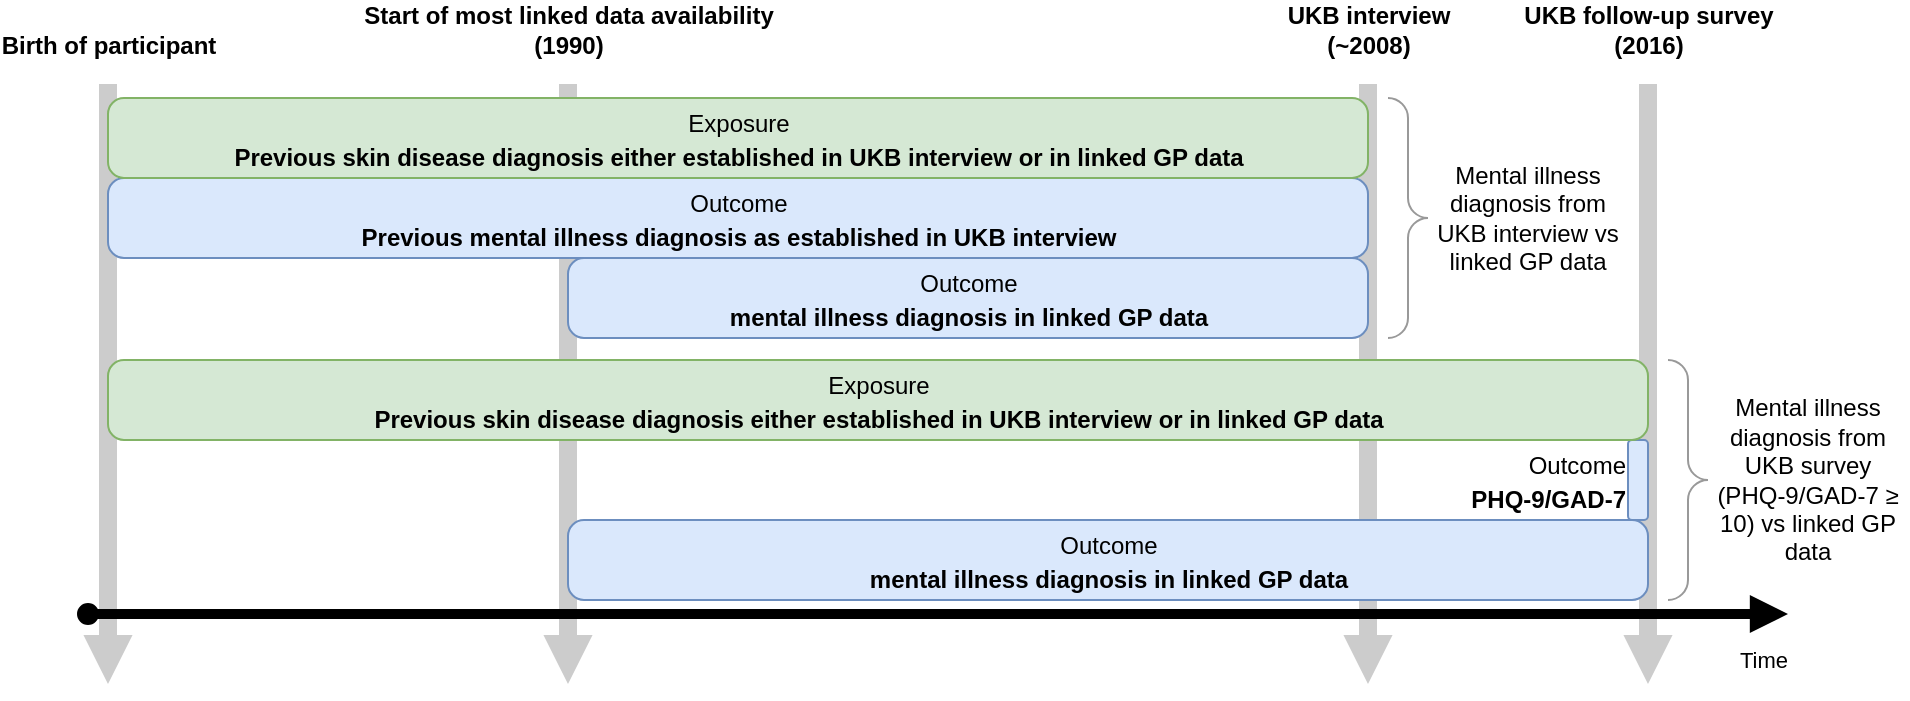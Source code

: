 <mxfile version="20.3.0" type="device" pages="2"><diagram name="main" id="rfESgbqFpovChh8tzEwj"><mxGraphModel dx="1868" dy="693" grid="1" gridSize="10" guides="1" tooltips="1" connect="1" arrows="1" fold="1" page="1" pageScale="1" pageWidth="850" pageHeight="1100" math="0" shadow="0"><root><mxCell id="fJ_Qk7RF9M5uFxna_Vtm-0"/><mxCell id="fJ_Qk7RF9M5uFxna_Vtm-1" parent="fJ_Qk7RF9M5uFxna_Vtm-0"/><mxCell id="t7JyDdGjzsAH551drmnE-2" value="&lt;div&gt;&lt;b style=&quot;background-color: initial;&quot;&gt;Birth of participant&lt;/b&gt;&lt;br&gt;&lt;/div&gt;" style="endArrow=block;html=1;strokeWidth=9;fontSize=12;endSize=1;endFill=1;startSize=6;fillColor=#f5f5f5;strokeColor=#CCCCCC;labelPosition=center;verticalLabelPosition=top;align=center;verticalAlign=bottom;labelBorderColor=none;labelBackgroundColor=none;orthogonalLoop=0;anchorPointDirection=0;" parent="fJ_Qk7RF9M5uFxna_Vtm-1" edge="1"><mxGeometry x="-1" y="-10" width="50" height="50" relative="1" as="geometry"><mxPoint x="10" y="260" as="sourcePoint"/><mxPoint x="10" y="560" as="targetPoint"/><mxPoint x="10" y="-10" as="offset"/></mxGeometry></mxCell><mxCell id="t7JyDdGjzsAH551drmnE-0" value="&lt;div&gt;&lt;b&gt;UKB follow-up survey&lt;/b&gt;&lt;/div&gt;&lt;div&gt;&lt;b&gt;(2016)&lt;/b&gt;&lt;/div&gt;" style="endArrow=block;html=1;strokeWidth=9;fontSize=12;endSize=1;endFill=1;startSize=6;fillColor=#f5f5f5;strokeColor=#CCCCCC;labelPosition=center;verticalLabelPosition=top;align=center;verticalAlign=bottom;labelBorderColor=none;labelBackgroundColor=none;orthogonalLoop=0;anchorPointDirection=0;" parent="fJ_Qk7RF9M5uFxna_Vtm-1" edge="1"><mxGeometry x="-1" y="-10" width="50" height="50" relative="1" as="geometry"><mxPoint x="780" y="260" as="sourcePoint"/><mxPoint x="780" y="560" as="targetPoint"/><mxPoint x="10" y="-10" as="offset"/></mxGeometry></mxCell><mxCell id="t7JyDdGjzsAH551drmnE-1" value="&lt;div&gt;&lt;b style=&quot;background-color: initial;&quot;&gt;Start of most linked data availability&lt;br&gt;(1990)&lt;/b&gt;&lt;br&gt;&lt;/div&gt;" style="endArrow=block;html=1;strokeWidth=9;fontSize=12;endSize=1;endFill=1;startSize=6;fillColor=#f5f5f5;strokeColor=#CCCCCC;labelPosition=center;verticalLabelPosition=top;align=center;verticalAlign=bottom;labelBorderColor=none;labelBackgroundColor=none;orthogonalLoop=0;anchorPointDirection=0;" parent="fJ_Qk7RF9M5uFxna_Vtm-1" edge="1"><mxGeometry x="-1" y="-10" width="50" height="50" relative="1" as="geometry"><mxPoint x="240" y="260" as="sourcePoint"/><mxPoint x="240" y="560" as="targetPoint"/><mxPoint x="10" y="-10" as="offset"/></mxGeometry></mxCell><mxCell id="fJ_Qk7RF9M5uFxna_Vtm-2" value="&lt;div&gt;&lt;b&gt;UKB interview&lt;/b&gt;&lt;/div&gt;&lt;div&gt;&lt;b&gt;(~2008)&lt;/b&gt;&lt;/div&gt;" style="endArrow=block;html=1;strokeWidth=9;fontSize=12;endSize=1;endFill=1;startSize=6;fillColor=#f5f5f5;strokeColor=#CCCCCC;labelPosition=center;verticalLabelPosition=top;align=center;verticalAlign=bottom;labelBorderColor=none;labelBackgroundColor=none;orthogonalLoop=0;anchorPointDirection=0;" parent="fJ_Qk7RF9M5uFxna_Vtm-1" edge="1"><mxGeometry x="-1" y="-10" width="50" height="50" relative="1" as="geometry"><mxPoint x="640" y="260" as="sourcePoint"/><mxPoint x="640" y="560" as="targetPoint"/><mxPoint x="10" y="-10" as="offset"/></mxGeometry></mxCell><mxCell id="fJ_Qk7RF9M5uFxna_Vtm-5" value="Time" style="endArrow=block;html=1;startArrow=oval;startFill=1;strokeWidth=5;endFill=1;labelPosition=right;verticalLabelPosition=bottom;align=left;verticalAlign=top;" parent="fJ_Qk7RF9M5uFxna_Vtm-1" edge="1"><mxGeometry x="0.938" y="-10" width="50" height="50" relative="1" as="geometry"><mxPoint y="525" as="sourcePoint"/><mxPoint x="850" y="525" as="targetPoint"/><mxPoint as="offset"/></mxGeometry></mxCell><mxCell id="fJ_Qk7RF9M5uFxna_Vtm-9" value="&lt;font&gt;&lt;span style=&quot;font-size: 12px&quot;&gt;Outcome&lt;br&gt;&lt;b&gt;Previous mental illness diagnosis as established in UKB interview&lt;/b&gt;&lt;br&gt;&lt;/span&gt;&lt;/font&gt;" style="rounded=1;html=1;fontSize=14;fillColor=#dae8fc;strokeColor=#6c8ebf;arcSize=20;labelPosition=center;verticalLabelPosition=middle;align=center;verticalAlign=middle;absoluteArcSize=0;gradientDirection=west;" parent="fJ_Qk7RF9M5uFxna_Vtm-1" vertex="1"><mxGeometry x="10" y="307" width="630" height="40" as="geometry"/></mxCell><mxCell id="t7JyDdGjzsAH551drmnE-3" value="&lt;font&gt;&lt;span style=&quot;font-size: 12px&quot;&gt;Outcome&lt;br&gt;&lt;b&gt;mental illness diagnosis in linked GP data&lt;/b&gt;&lt;/span&gt;&lt;/font&gt;" style="rounded=1;html=1;fontSize=14;fillColor=#dae8fc;strokeColor=#6c8ebf;arcSize=20;labelPosition=center;verticalLabelPosition=middle;align=center;verticalAlign=middle;absoluteArcSize=0;gradientDirection=west;" parent="fJ_Qk7RF9M5uFxna_Vtm-1" vertex="1"><mxGeometry x="240" y="347" width="400" height="40" as="geometry"/></mxCell><mxCell id="t7JyDdGjzsAH551drmnE-4" value="&lt;font&gt;&lt;span style=&quot;font-size: 12px&quot;&gt;Outcome&lt;br&gt;&lt;/span&gt;&lt;b style=&quot;font-size: 12px;&quot;&gt;PHQ-9/GAD-7&lt;/b&gt;&lt;span style=&quot;font-size: 12px&quot;&gt;&lt;br&gt;&lt;/span&gt;&lt;/font&gt;" style="rounded=1;html=1;fontSize=14;fillColor=#dae8fc;strokeColor=#6c8ebf;arcSize=20;labelPosition=left;verticalLabelPosition=middle;align=right;verticalAlign=middle;absoluteArcSize=0;gradientDirection=west;" parent="fJ_Qk7RF9M5uFxna_Vtm-1" vertex="1"><mxGeometry x="770" y="438" width="10" height="40" as="geometry"/></mxCell><mxCell id="t7JyDdGjzsAH551drmnE-6" value="&lt;font&gt;&lt;span style=&quot;font-size: 12px&quot;&gt;Exposure&lt;br&gt;&lt;b&gt;Previous skin disease diagnosis either established in UKB interview or in linked GP data&lt;/b&gt;&lt;br&gt;&lt;/span&gt;&lt;/font&gt;" style="rounded=1;html=1;fontSize=14;fillColor=#d5e8d4;strokeColor=#82b366;arcSize=20;labelPosition=center;verticalLabelPosition=middle;align=center;verticalAlign=middle;absoluteArcSize=0;gradientDirection=west;" parent="fJ_Qk7RF9M5uFxna_Vtm-1" vertex="1"><mxGeometry x="10" y="267" width="630" height="40" as="geometry"/></mxCell><mxCell id="t7JyDdGjzsAH551drmnE-7" value="&lt;font&gt;&lt;span style=&quot;font-size: 12px&quot;&gt;Exposure&lt;br&gt;&lt;b&gt;Previous skin disease diagnosis either established in UKB interview or in linked GP data&lt;/b&gt;&lt;br&gt;&lt;/span&gt;&lt;/font&gt;" style="rounded=1;html=1;fontSize=14;fillColor=#d5e8d4;strokeColor=#82b366;arcSize=20;labelPosition=center;verticalLabelPosition=middle;align=center;verticalAlign=middle;absoluteArcSize=0;gradientDirection=west;" parent="fJ_Qk7RF9M5uFxna_Vtm-1" vertex="1"><mxGeometry x="10" y="398" width="770" height="40" as="geometry"/></mxCell><mxCell id="t7JyDdGjzsAH551drmnE-8" value="" style="verticalLabelPosition=bottom;shadow=0;dashed=0;align=center;html=1;verticalAlign=top;strokeWidth=1;shape=mxgraph.mockup.markup.curlyBrace;strokeColor=#999999;gradientColor=#FFFFFF;gradientDirection=west;rotation=90;" parent="fJ_Qk7RF9M5uFxna_Vtm-1" vertex="1"><mxGeometry x="600" y="317" width="120" height="20" as="geometry"/></mxCell><mxCell id="t7JyDdGjzsAH551drmnE-9" value="Mental illness diagnosis from UKB interview vs linked GP data" style="text;html=1;strokeColor=none;fillColor=none;align=center;verticalAlign=middle;whiteSpace=wrap;rounded=0;" parent="fJ_Qk7RF9M5uFxna_Vtm-1" vertex="1"><mxGeometry x="670" y="312" width="100" height="30" as="geometry"/></mxCell><mxCell id="t7JyDdGjzsAH551drmnE-10" value="" style="verticalLabelPosition=bottom;shadow=0;dashed=0;align=center;html=1;verticalAlign=top;strokeWidth=1;shape=mxgraph.mockup.markup.curlyBrace;strokeColor=#999999;gradientColor=#FFFFFF;gradientDirection=west;rotation=90;" parent="fJ_Qk7RF9M5uFxna_Vtm-1" vertex="1"><mxGeometry x="740" y="448" width="120" height="20" as="geometry"/></mxCell><mxCell id="t7JyDdGjzsAH551drmnE-11" value="Mental illness diagnosis from UKB survey (PHQ-9/GAD-7&amp;nbsp;≥ 10) vs linked GP data" style="text;html=1;strokeColor=none;fillColor=none;align=center;verticalAlign=middle;whiteSpace=wrap;rounded=0;" parent="fJ_Qk7RF9M5uFxna_Vtm-1" vertex="1"><mxGeometry x="810" y="443" width="100" height="30" as="geometry"/></mxCell><mxCell id="4ONoWrAOlLLPhvP_aW3y-0" value="&lt;font&gt;&lt;span style=&quot;font-size: 12px&quot;&gt;Outcome&lt;br&gt;&lt;b&gt;mental illness diagnosis in linked GP data&lt;/b&gt;&lt;/span&gt;&lt;/font&gt;" style="rounded=1;html=1;fontSize=14;fillColor=#dae8fc;strokeColor=#6c8ebf;arcSize=20;labelPosition=center;verticalLabelPosition=middle;align=center;verticalAlign=middle;absoluteArcSize=0;gradientDirection=west;" parent="fJ_Qk7RF9M5uFxna_Vtm-1" vertex="1"><mxGeometry x="240" y="478" width="540" height="40" as="geometry"/></mxCell></root></mxGraphModel></diagram><diagram name="unformatted text" id="0l48Qco3ztJlfhk3q6IP"><mxGraphModel dx="1868" dy="693" grid="1" gridSize="10" guides="1" tooltips="1" connect="1" arrows="1" fold="1" page="1" pageScale="1" pageWidth="850" pageHeight="1100" math="0" shadow="0"><root><mxCell id="VN8wGn1sOBMpcUxOjqiC-0"/><mxCell id="VN8wGn1sOBMpcUxOjqiC-1" parent="VN8wGn1sOBMpcUxOjqiC-0"/><mxCell id="VN8wGn1sOBMpcUxOjqiC-2" value="Birth of participant&#10;" style="endArrow=block;strokeWidth=9;fontSize=12;endSize=1;endFill=1;startSize=6;fillColor=#f5f5f5;strokeColor=#CCCCCC;labelPosition=center;verticalLabelPosition=top;align=center;verticalAlign=bottom;labelBorderColor=none;labelBackgroundColor=none;orthogonalLoop=0;anchorPointDirection=0;" edge="1" parent="VN8wGn1sOBMpcUxOjqiC-1"><mxGeometry x="-1" y="-10" width="50" height="50" relative="1" as="geometry"><mxPoint x="10" y="260" as="sourcePoint"/><mxPoint x="10" y="560" as="targetPoint"/><mxPoint x="10" y="-10" as="offset"/></mxGeometry></mxCell><mxCell id="VN8wGn1sOBMpcUxOjqiC-3" value="UKB follow-up survey&#10;(2016)" style="endArrow=block;strokeWidth=9;fontSize=12;endSize=1;endFill=1;startSize=6;fillColor=#f5f5f5;strokeColor=#CCCCCC;labelPosition=center;verticalLabelPosition=top;align=center;verticalAlign=bottom;labelBorderColor=none;labelBackgroundColor=none;orthogonalLoop=0;anchorPointDirection=0;" edge="1" parent="VN8wGn1sOBMpcUxOjqiC-1"><mxGeometry x="-1" y="-10" width="50" height="50" relative="1" as="geometry"><mxPoint x="780" y="260" as="sourcePoint"/><mxPoint x="780" y="560" as="targetPoint"/><mxPoint x="10" y="-10" as="offset"/></mxGeometry></mxCell><mxCell id="VN8wGn1sOBMpcUxOjqiC-4" value="Start of most linked data availability&#10;(1990)&#10;" style="endArrow=block;strokeWidth=9;fontSize=12;endSize=1;endFill=1;startSize=6;fillColor=#f5f5f5;strokeColor=#CCCCCC;labelPosition=center;verticalLabelPosition=top;align=center;verticalAlign=bottom;labelBorderColor=none;labelBackgroundColor=none;orthogonalLoop=0;anchorPointDirection=0;" edge="1" parent="VN8wGn1sOBMpcUxOjqiC-1"><mxGeometry x="-1" y="-10" width="50" height="50" relative="1" as="geometry"><mxPoint x="240" y="260" as="sourcePoint"/><mxPoint x="240" y="560" as="targetPoint"/><mxPoint x="10" y="-10" as="offset"/></mxGeometry></mxCell><mxCell id="VN8wGn1sOBMpcUxOjqiC-5" value="UKB interview&#10;(~2008)" style="endArrow=block;strokeWidth=9;fontSize=12;endSize=1;endFill=1;startSize=6;fillColor=#f5f5f5;strokeColor=#CCCCCC;labelPosition=center;verticalLabelPosition=top;align=center;verticalAlign=bottom;labelBorderColor=none;labelBackgroundColor=none;orthogonalLoop=0;anchorPointDirection=0;" edge="1" parent="VN8wGn1sOBMpcUxOjqiC-1"><mxGeometry x="-1" y="-10" width="50" height="50" relative="1" as="geometry"><mxPoint x="640" y="260" as="sourcePoint"/><mxPoint x="640" y="560" as="targetPoint"/><mxPoint x="10" y="-10" as="offset"/></mxGeometry></mxCell><mxCell id="VN8wGn1sOBMpcUxOjqiC-6" value="Time" style="endArrow=block;startArrow=oval;startFill=1;strokeWidth=5;endFill=1;labelPosition=right;verticalLabelPosition=bottom;align=left;verticalAlign=top;" edge="1" parent="VN8wGn1sOBMpcUxOjqiC-1"><mxGeometry x="0.938" y="-10" width="50" height="50" relative="1" as="geometry"><mxPoint y="525" as="sourcePoint"/><mxPoint x="850" y="525" as="targetPoint"/><mxPoint as="offset"/></mxGeometry></mxCell><mxCell id="VN8wGn1sOBMpcUxOjqiC-7" value="Outcome&#10;Previous mental illness diagnosis as established in UKB interview" style="rounded=1;fontSize=14;fillColor=#dae8fc;strokeColor=#6c8ebf;arcSize=20;labelPosition=center;verticalLabelPosition=middle;align=center;verticalAlign=middle;absoluteArcSize=0;gradientDirection=west;" vertex="1" parent="VN8wGn1sOBMpcUxOjqiC-1"><mxGeometry x="10" y="307" width="630" height="40" as="geometry"/></mxCell><mxCell id="VN8wGn1sOBMpcUxOjqiC-8" value="Outcome&#10;mental illness diagnosis in linked GP data" style="rounded=1;fontSize=14;fillColor=#dae8fc;strokeColor=#6c8ebf;arcSize=20;labelPosition=center;verticalLabelPosition=middle;align=center;verticalAlign=middle;absoluteArcSize=0;gradientDirection=west;" vertex="1" parent="VN8wGn1sOBMpcUxOjqiC-1"><mxGeometry x="240" y="347" width="400" height="40" as="geometry"/></mxCell><mxCell id="VN8wGn1sOBMpcUxOjqiC-9" value="Outcome&#10;PHQ-9/GAD-7" style="rounded=1;fontSize=14;fillColor=#dae8fc;strokeColor=#6c8ebf;arcSize=20;labelPosition=left;verticalLabelPosition=middle;align=right;verticalAlign=middle;absoluteArcSize=0;gradientDirection=west;" vertex="1" parent="VN8wGn1sOBMpcUxOjqiC-1"><mxGeometry x="770" y="438" width="10" height="40" as="geometry"/></mxCell><mxCell id="VN8wGn1sOBMpcUxOjqiC-10" value="Exposure&#10;Previous skin disease diagnosis either established in UKB interview or in linked GP data" style="rounded=1;fontSize=14;fillColor=#d5e8d4;strokeColor=#82b366;arcSize=20;labelPosition=center;verticalLabelPosition=middle;align=center;verticalAlign=middle;absoluteArcSize=0;gradientDirection=west;" vertex="1" parent="VN8wGn1sOBMpcUxOjqiC-1"><mxGeometry x="10" y="267" width="630" height="40" as="geometry"/></mxCell><mxCell id="VN8wGn1sOBMpcUxOjqiC-11" value="Exposure&#10;Previous skin disease diagnosis either established in UKB interview or in linked GP data" style="rounded=1;fontSize=14;fillColor=#d5e8d4;strokeColor=#82b366;arcSize=20;labelPosition=center;verticalLabelPosition=middle;align=center;verticalAlign=middle;absoluteArcSize=0;gradientDirection=west;" vertex="1" parent="VN8wGn1sOBMpcUxOjqiC-1"><mxGeometry x="10" y="398" width="770" height="40" as="geometry"/></mxCell><mxCell id="VN8wGn1sOBMpcUxOjqiC-12" value="" style="verticalLabelPosition=bottom;shadow=0;dashed=0;align=center;verticalAlign=top;strokeWidth=1;shape=mxgraph.mockup.markup.curlyBrace;strokeColor=#999999;gradientColor=#FFFFFF;gradientDirection=west;rotation=90;" vertex="1" parent="VN8wGn1sOBMpcUxOjqiC-1"><mxGeometry x="600" y="317" width="120" height="20" as="geometry"/></mxCell><mxCell id="VN8wGn1sOBMpcUxOjqiC-13" value="Mental illness diagnosis from UKB interview vs linked GP data" style="text;strokeColor=none;fillColor=none;align=center;verticalAlign=middle;rounded=0;" vertex="1" parent="VN8wGn1sOBMpcUxOjqiC-1"><mxGeometry x="670" y="312" width="100" height="30" as="geometry"/></mxCell><mxCell id="VN8wGn1sOBMpcUxOjqiC-14" value="" style="verticalLabelPosition=bottom;shadow=0;dashed=0;align=center;verticalAlign=top;strokeWidth=1;shape=mxgraph.mockup.markup.curlyBrace;strokeColor=#999999;gradientColor=#FFFFFF;gradientDirection=west;rotation=90;" vertex="1" parent="VN8wGn1sOBMpcUxOjqiC-1"><mxGeometry x="740" y="448" width="120" height="20" as="geometry"/></mxCell><mxCell id="VN8wGn1sOBMpcUxOjqiC-15" value="Mental illness diagnosis from UKB survey (PHQ-9/GAD-7 ≥ 10) vs linked GP data" style="text;strokeColor=none;fillColor=none;align=center;verticalAlign=middle;rounded=0;" vertex="1" parent="VN8wGn1sOBMpcUxOjqiC-1"><mxGeometry x="810" y="443" width="100" height="30" as="geometry"/></mxCell><mxCell id="VN8wGn1sOBMpcUxOjqiC-16" value="Outcome&#10;mental illness diagnosis in linked GP data" style="rounded=1;fontSize=14;fillColor=#dae8fc;strokeColor=#6c8ebf;arcSize=20;labelPosition=center;verticalLabelPosition=middle;align=center;verticalAlign=middle;absoluteArcSize=0;gradientDirection=west;" vertex="1" parent="VN8wGn1sOBMpcUxOjqiC-1"><mxGeometry x="240" y="478" width="540" height="40" as="geometry"/></mxCell></root></mxGraphModel></diagram></mxfile>